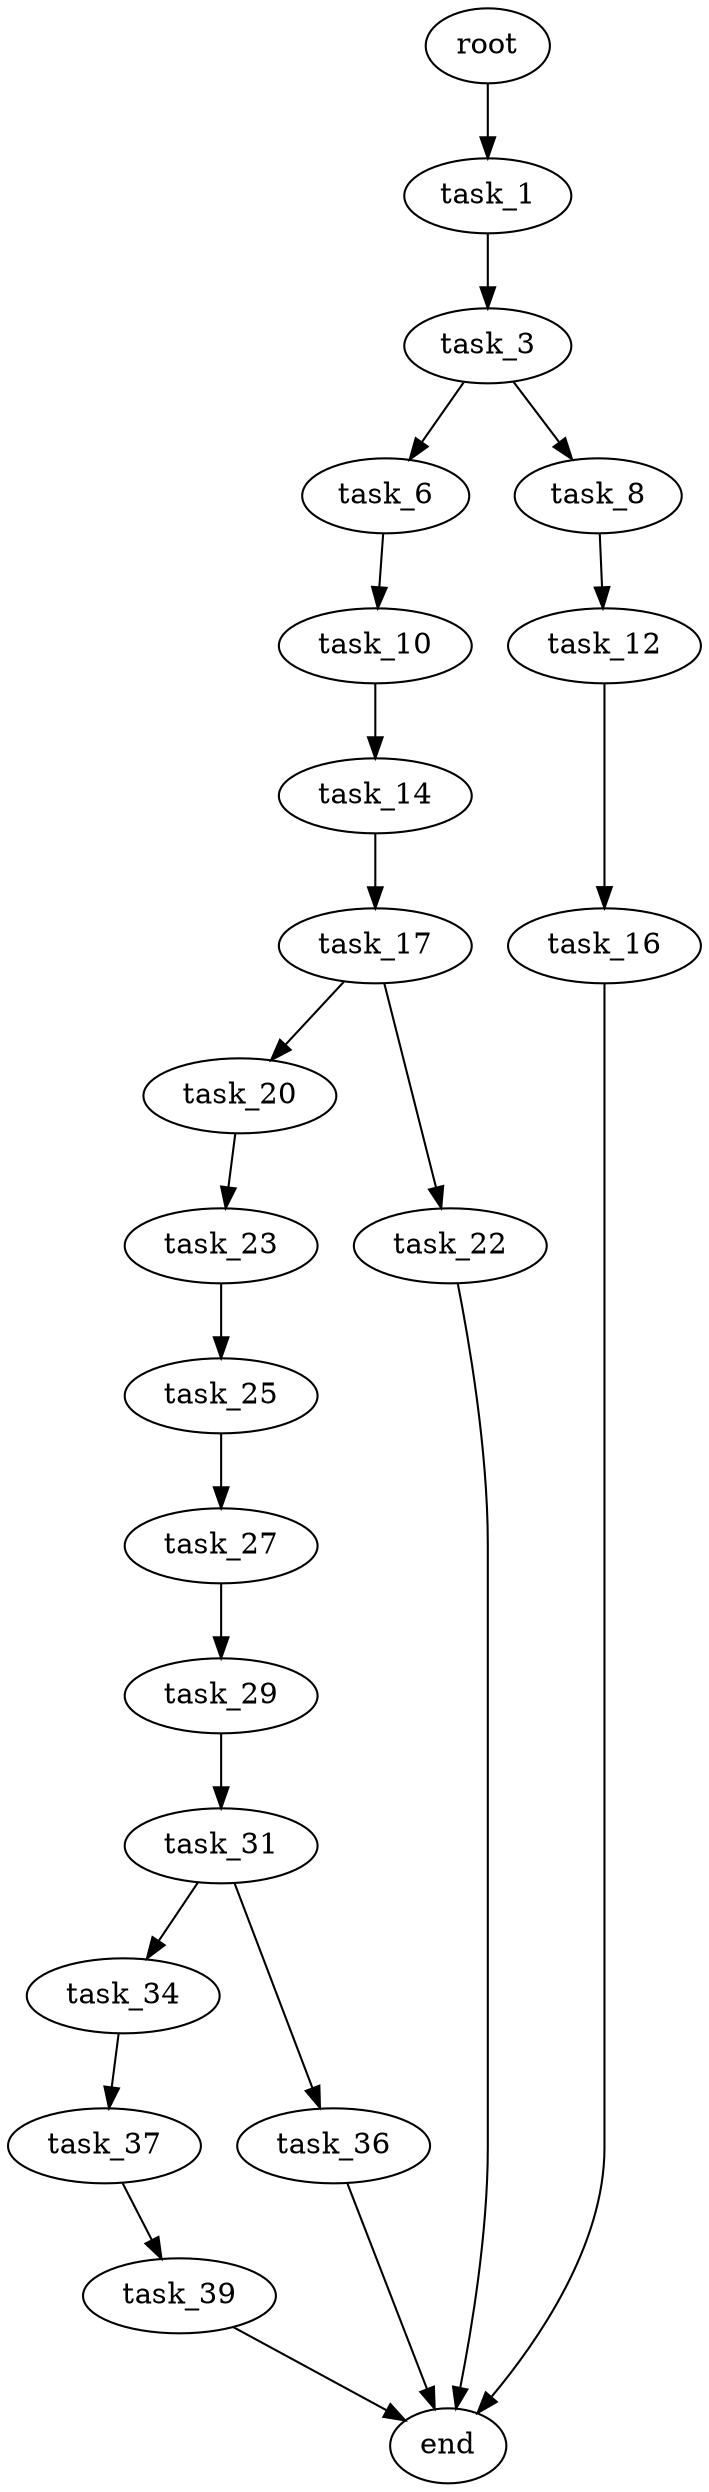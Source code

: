 digraph G {
  root [size="0.000000"];
  task_1 [size="299810556604.000000"];
  task_3 [size="756141636488.000000"];
  task_6 [size="31370326082.000000"];
  task_8 [size="368293445632.000000"];
  task_10 [size="8589934592.000000"];
  task_12 [size="38570343009.000000"];
  task_14 [size="150059155888.000000"];
  task_16 [size="31941831478.000000"];
  task_17 [size="368293445632.000000"];
  end [size="0.000000"];
  task_20 [size="368293445632.000000"];
  task_22 [size="272479736123.000000"];
  task_23 [size="231928233984.000000"];
  task_25 [size="1901523340.000000"];
  task_27 [size="231928233984.000000"];
  task_29 [size="68719476736.000000"];
  task_31 [size="104751829817.000000"];
  task_34 [size="99234276564.000000"];
  task_36 [size="1073741824000.000000"];
  task_37 [size="403887329876.000000"];
  task_39 [size="1380467932.000000"];

  root -> task_1 [size="1.000000"];
  task_1 -> task_3 [size="536870912.000000"];
  task_3 -> task_6 [size="679477248.000000"];
  task_3 -> task_8 [size="679477248.000000"];
  task_6 -> task_10 [size="536870912.000000"];
  task_8 -> task_12 [size="411041792.000000"];
  task_10 -> task_14 [size="33554432.000000"];
  task_12 -> task_16 [size="33554432.000000"];
  task_14 -> task_17 [size="411041792.000000"];
  task_16 -> end [size="1.000000"];
  task_17 -> task_20 [size="411041792.000000"];
  task_17 -> task_22 [size="411041792.000000"];
  task_20 -> task_23 [size="411041792.000000"];
  task_22 -> end [size="1.000000"];
  task_23 -> task_25 [size="301989888.000000"];
  task_25 -> task_27 [size="75497472.000000"];
  task_27 -> task_29 [size="301989888.000000"];
  task_29 -> task_31 [size="134217728.000000"];
  task_31 -> task_34 [size="75497472.000000"];
  task_31 -> task_36 [size="75497472.000000"];
  task_34 -> task_37 [size="134217728.000000"];
  task_36 -> end [size="1.000000"];
  task_37 -> task_39 [size="838860800.000000"];
  task_39 -> end [size="1.000000"];
}
